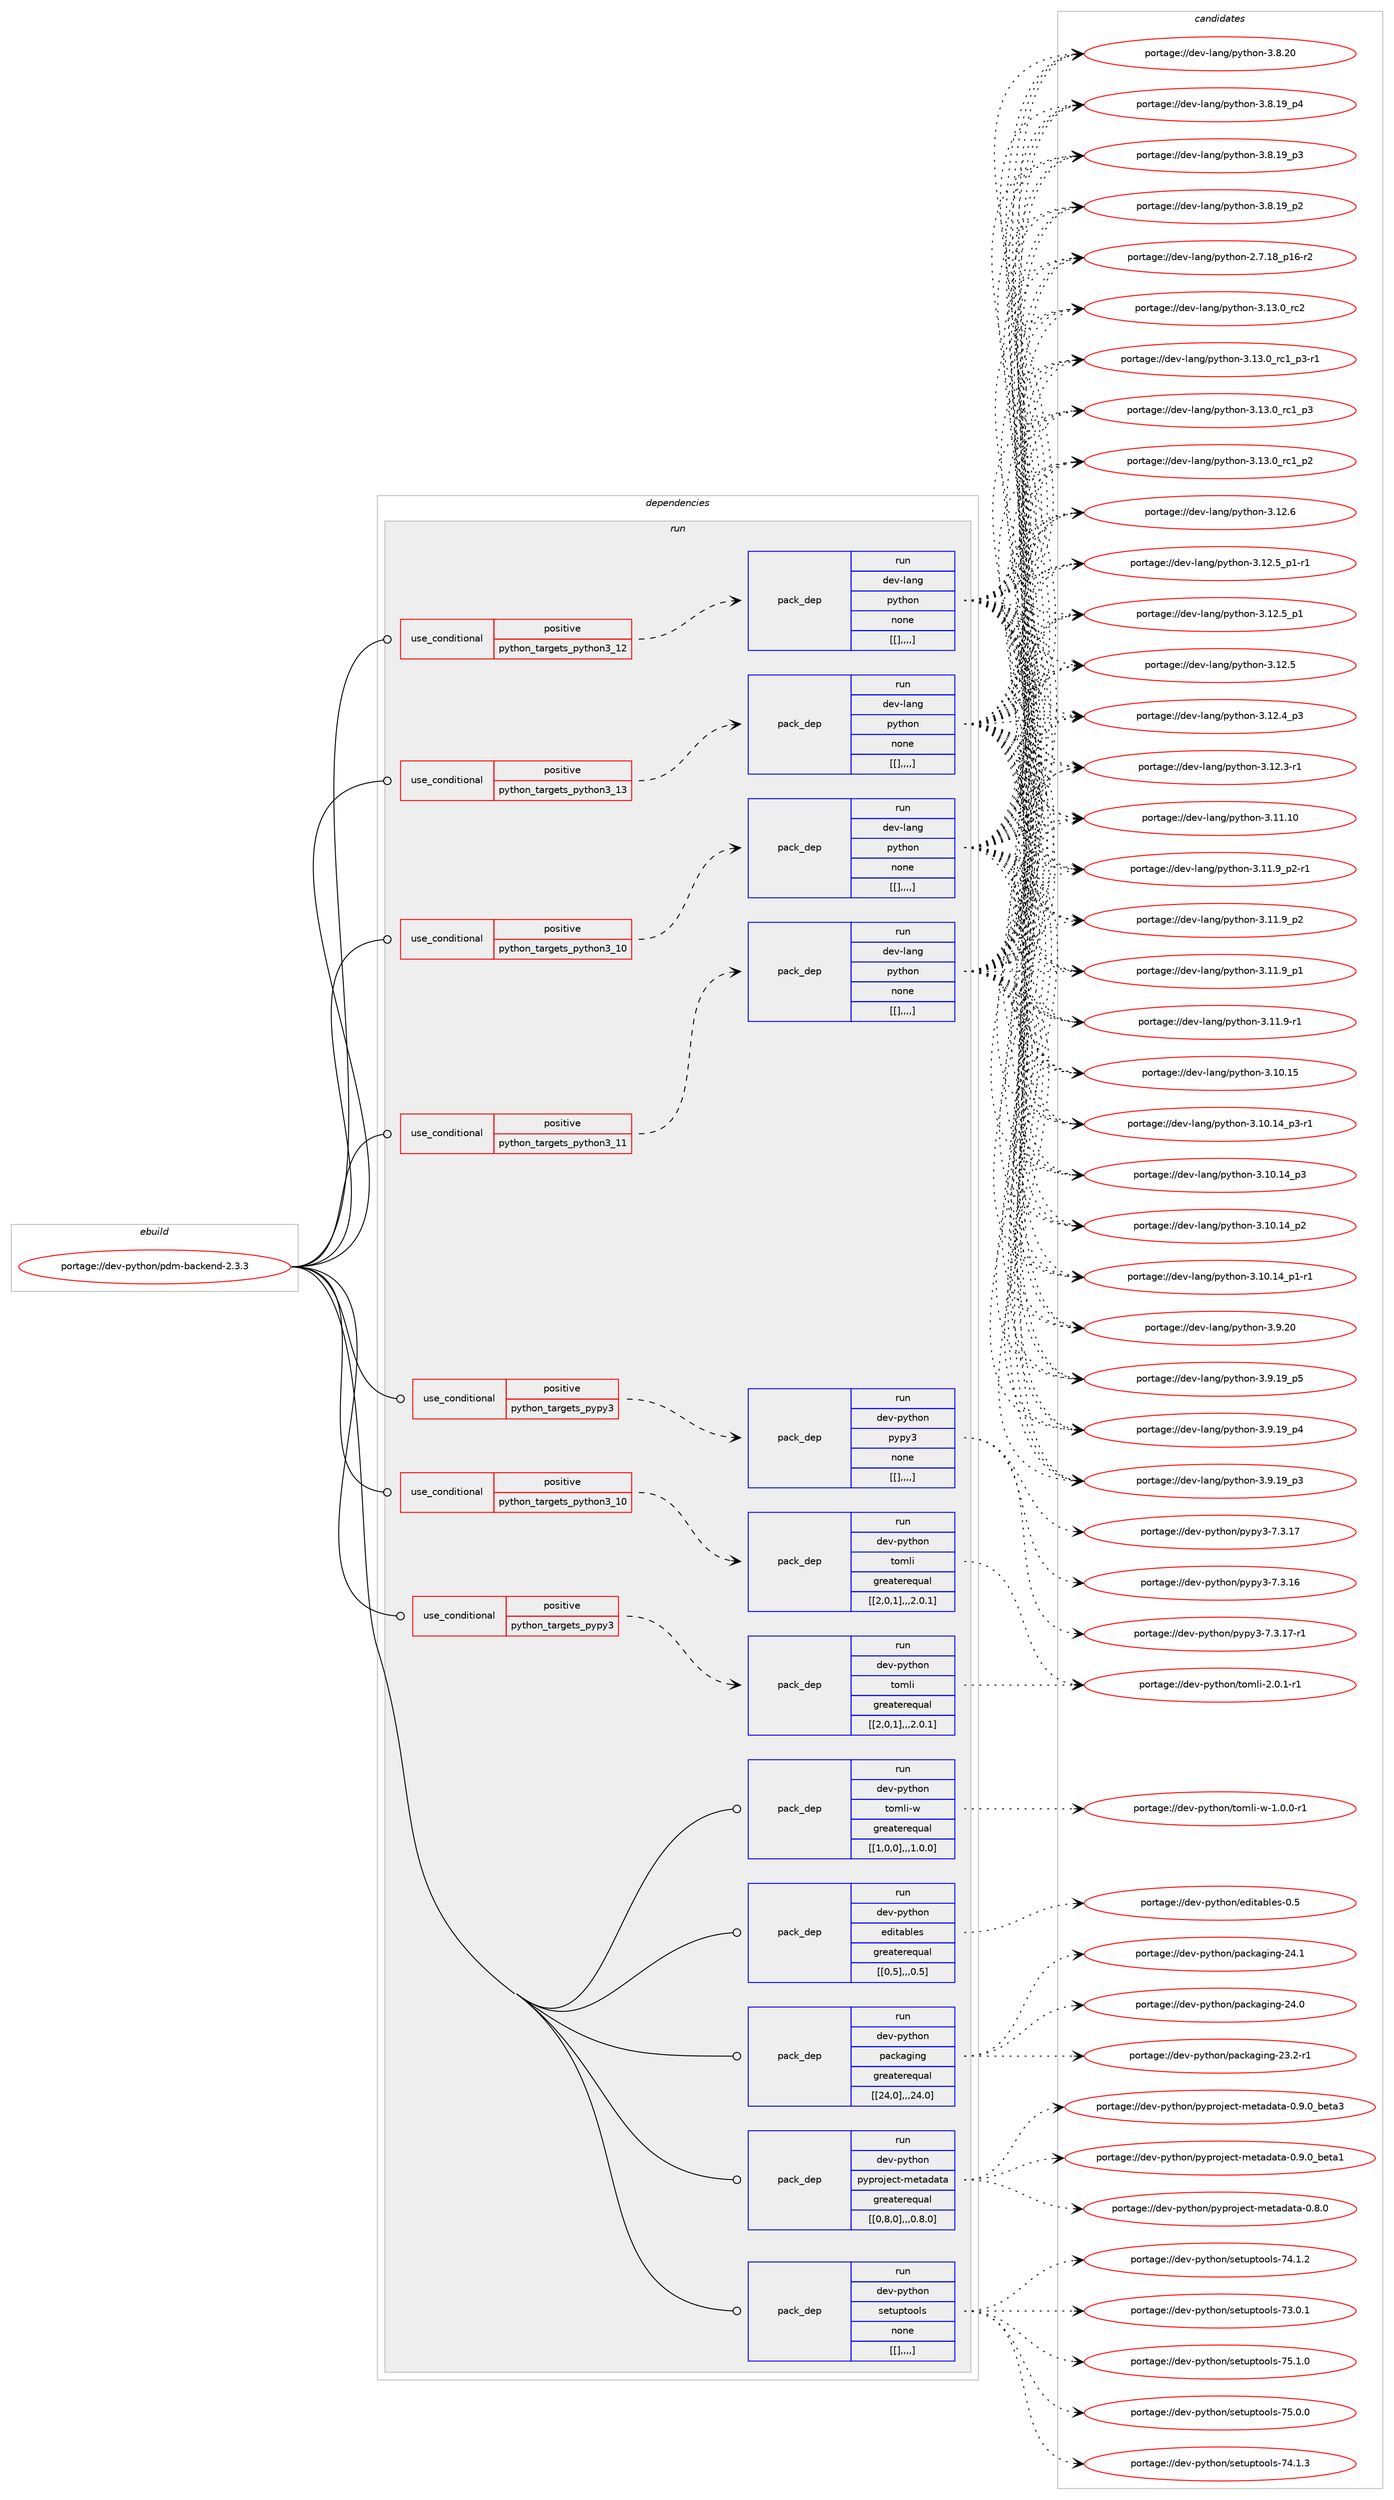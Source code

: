 digraph prolog {

# *************
# Graph options
# *************

newrank=true;
concentrate=true;
compound=true;
graph [rankdir=LR,fontname=Helvetica,fontsize=10,ranksep=1.5];#, ranksep=2.5, nodesep=0.2];
edge  [arrowhead=vee];
node  [fontname=Helvetica,fontsize=10];

# **********
# The ebuild
# **********

subgraph cluster_leftcol {
color=gray;
label=<<i>ebuild</i>>;
id [label="portage://dev-python/pdm-backend-2.3.3", color=red, width=4, href="../dev-python/pdm-backend-2.3.3.svg"];
}

# ****************
# The dependencies
# ****************

subgraph cluster_midcol {
color=gray;
label=<<i>dependencies</i>>;
subgraph cluster_compile {
fillcolor="#eeeeee";
style=filled;
label=<<i>compile</i>>;
}
subgraph cluster_compileandrun {
fillcolor="#eeeeee";
style=filled;
label=<<i>compile and run</i>>;
}
subgraph cluster_run {
fillcolor="#eeeeee";
style=filled;
label=<<i>run</i>>;
subgraph cond36507 {
dependency155154 [label=<<TABLE BORDER="0" CELLBORDER="1" CELLSPACING="0" CELLPADDING="4"><TR><TD ROWSPAN="3" CELLPADDING="10">use_conditional</TD></TR><TR><TD>positive</TD></TR><TR><TD>python_targets_pypy3</TD></TR></TABLE>>, shape=none, color=red];
subgraph pack117427 {
dependency155155 [label=<<TABLE BORDER="0" CELLBORDER="1" CELLSPACING="0" CELLPADDING="4" WIDTH="220"><TR><TD ROWSPAN="6" CELLPADDING="30">pack_dep</TD></TR><TR><TD WIDTH="110">run</TD></TR><TR><TD>dev-python</TD></TR><TR><TD>pypy3</TD></TR><TR><TD>none</TD></TR><TR><TD>[[],,,,]</TD></TR></TABLE>>, shape=none, color=blue];
}
dependency155154:e -> dependency155155:w [weight=20,style="dashed",arrowhead="vee"];
}
id:e -> dependency155154:w [weight=20,style="solid",arrowhead="odot"];
subgraph cond36508 {
dependency155156 [label=<<TABLE BORDER="0" CELLBORDER="1" CELLSPACING="0" CELLPADDING="4"><TR><TD ROWSPAN="3" CELLPADDING="10">use_conditional</TD></TR><TR><TD>positive</TD></TR><TR><TD>python_targets_pypy3</TD></TR></TABLE>>, shape=none, color=red];
subgraph pack117428 {
dependency155157 [label=<<TABLE BORDER="0" CELLBORDER="1" CELLSPACING="0" CELLPADDING="4" WIDTH="220"><TR><TD ROWSPAN="6" CELLPADDING="30">pack_dep</TD></TR><TR><TD WIDTH="110">run</TD></TR><TR><TD>dev-python</TD></TR><TR><TD>tomli</TD></TR><TR><TD>greaterequal</TD></TR><TR><TD>[[2,0,1],,,2.0.1]</TD></TR></TABLE>>, shape=none, color=blue];
}
dependency155156:e -> dependency155157:w [weight=20,style="dashed",arrowhead="vee"];
}
id:e -> dependency155156:w [weight=20,style="solid",arrowhead="odot"];
subgraph cond36509 {
dependency155158 [label=<<TABLE BORDER="0" CELLBORDER="1" CELLSPACING="0" CELLPADDING="4"><TR><TD ROWSPAN="3" CELLPADDING="10">use_conditional</TD></TR><TR><TD>positive</TD></TR><TR><TD>python_targets_python3_10</TD></TR></TABLE>>, shape=none, color=red];
subgraph pack117429 {
dependency155159 [label=<<TABLE BORDER="0" CELLBORDER="1" CELLSPACING="0" CELLPADDING="4" WIDTH="220"><TR><TD ROWSPAN="6" CELLPADDING="30">pack_dep</TD></TR><TR><TD WIDTH="110">run</TD></TR><TR><TD>dev-lang</TD></TR><TR><TD>python</TD></TR><TR><TD>none</TD></TR><TR><TD>[[],,,,]</TD></TR></TABLE>>, shape=none, color=blue];
}
dependency155158:e -> dependency155159:w [weight=20,style="dashed",arrowhead="vee"];
}
id:e -> dependency155158:w [weight=20,style="solid",arrowhead="odot"];
subgraph cond36510 {
dependency155160 [label=<<TABLE BORDER="0" CELLBORDER="1" CELLSPACING="0" CELLPADDING="4"><TR><TD ROWSPAN="3" CELLPADDING="10">use_conditional</TD></TR><TR><TD>positive</TD></TR><TR><TD>python_targets_python3_10</TD></TR></TABLE>>, shape=none, color=red];
subgraph pack117430 {
dependency155161 [label=<<TABLE BORDER="0" CELLBORDER="1" CELLSPACING="0" CELLPADDING="4" WIDTH="220"><TR><TD ROWSPAN="6" CELLPADDING="30">pack_dep</TD></TR><TR><TD WIDTH="110">run</TD></TR><TR><TD>dev-python</TD></TR><TR><TD>tomli</TD></TR><TR><TD>greaterequal</TD></TR><TR><TD>[[2,0,1],,,2.0.1]</TD></TR></TABLE>>, shape=none, color=blue];
}
dependency155160:e -> dependency155161:w [weight=20,style="dashed",arrowhead="vee"];
}
id:e -> dependency155160:w [weight=20,style="solid",arrowhead="odot"];
subgraph cond36511 {
dependency155162 [label=<<TABLE BORDER="0" CELLBORDER="1" CELLSPACING="0" CELLPADDING="4"><TR><TD ROWSPAN="3" CELLPADDING="10">use_conditional</TD></TR><TR><TD>positive</TD></TR><TR><TD>python_targets_python3_11</TD></TR></TABLE>>, shape=none, color=red];
subgraph pack117431 {
dependency155163 [label=<<TABLE BORDER="0" CELLBORDER="1" CELLSPACING="0" CELLPADDING="4" WIDTH="220"><TR><TD ROWSPAN="6" CELLPADDING="30">pack_dep</TD></TR><TR><TD WIDTH="110">run</TD></TR><TR><TD>dev-lang</TD></TR><TR><TD>python</TD></TR><TR><TD>none</TD></TR><TR><TD>[[],,,,]</TD></TR></TABLE>>, shape=none, color=blue];
}
dependency155162:e -> dependency155163:w [weight=20,style="dashed",arrowhead="vee"];
}
id:e -> dependency155162:w [weight=20,style="solid",arrowhead="odot"];
subgraph cond36512 {
dependency155164 [label=<<TABLE BORDER="0" CELLBORDER="1" CELLSPACING="0" CELLPADDING="4"><TR><TD ROWSPAN="3" CELLPADDING="10">use_conditional</TD></TR><TR><TD>positive</TD></TR><TR><TD>python_targets_python3_12</TD></TR></TABLE>>, shape=none, color=red];
subgraph pack117432 {
dependency155165 [label=<<TABLE BORDER="0" CELLBORDER="1" CELLSPACING="0" CELLPADDING="4" WIDTH="220"><TR><TD ROWSPAN="6" CELLPADDING="30">pack_dep</TD></TR><TR><TD WIDTH="110">run</TD></TR><TR><TD>dev-lang</TD></TR><TR><TD>python</TD></TR><TR><TD>none</TD></TR><TR><TD>[[],,,,]</TD></TR></TABLE>>, shape=none, color=blue];
}
dependency155164:e -> dependency155165:w [weight=20,style="dashed",arrowhead="vee"];
}
id:e -> dependency155164:w [weight=20,style="solid",arrowhead="odot"];
subgraph cond36513 {
dependency155166 [label=<<TABLE BORDER="0" CELLBORDER="1" CELLSPACING="0" CELLPADDING="4"><TR><TD ROWSPAN="3" CELLPADDING="10">use_conditional</TD></TR><TR><TD>positive</TD></TR><TR><TD>python_targets_python3_13</TD></TR></TABLE>>, shape=none, color=red];
subgraph pack117433 {
dependency155167 [label=<<TABLE BORDER="0" CELLBORDER="1" CELLSPACING="0" CELLPADDING="4" WIDTH="220"><TR><TD ROWSPAN="6" CELLPADDING="30">pack_dep</TD></TR><TR><TD WIDTH="110">run</TD></TR><TR><TD>dev-lang</TD></TR><TR><TD>python</TD></TR><TR><TD>none</TD></TR><TR><TD>[[],,,,]</TD></TR></TABLE>>, shape=none, color=blue];
}
dependency155166:e -> dependency155167:w [weight=20,style="dashed",arrowhead="vee"];
}
id:e -> dependency155166:w [weight=20,style="solid",arrowhead="odot"];
subgraph pack117434 {
dependency155168 [label=<<TABLE BORDER="0" CELLBORDER="1" CELLSPACING="0" CELLPADDING="4" WIDTH="220"><TR><TD ROWSPAN="6" CELLPADDING="30">pack_dep</TD></TR><TR><TD WIDTH="110">run</TD></TR><TR><TD>dev-python</TD></TR><TR><TD>editables</TD></TR><TR><TD>greaterequal</TD></TR><TR><TD>[[0,5],,,0.5]</TD></TR></TABLE>>, shape=none, color=blue];
}
id:e -> dependency155168:w [weight=20,style="solid",arrowhead="odot"];
subgraph pack117435 {
dependency155169 [label=<<TABLE BORDER="0" CELLBORDER="1" CELLSPACING="0" CELLPADDING="4" WIDTH="220"><TR><TD ROWSPAN="6" CELLPADDING="30">pack_dep</TD></TR><TR><TD WIDTH="110">run</TD></TR><TR><TD>dev-python</TD></TR><TR><TD>packaging</TD></TR><TR><TD>greaterequal</TD></TR><TR><TD>[[24,0],,,24.0]</TD></TR></TABLE>>, shape=none, color=blue];
}
id:e -> dependency155169:w [weight=20,style="solid",arrowhead="odot"];
subgraph pack117436 {
dependency155170 [label=<<TABLE BORDER="0" CELLBORDER="1" CELLSPACING="0" CELLPADDING="4" WIDTH="220"><TR><TD ROWSPAN="6" CELLPADDING="30">pack_dep</TD></TR><TR><TD WIDTH="110">run</TD></TR><TR><TD>dev-python</TD></TR><TR><TD>pyproject-metadata</TD></TR><TR><TD>greaterequal</TD></TR><TR><TD>[[0,8,0],,,0.8.0]</TD></TR></TABLE>>, shape=none, color=blue];
}
id:e -> dependency155170:w [weight=20,style="solid",arrowhead="odot"];
subgraph pack117437 {
dependency155171 [label=<<TABLE BORDER="0" CELLBORDER="1" CELLSPACING="0" CELLPADDING="4" WIDTH="220"><TR><TD ROWSPAN="6" CELLPADDING="30">pack_dep</TD></TR><TR><TD WIDTH="110">run</TD></TR><TR><TD>dev-python</TD></TR><TR><TD>setuptools</TD></TR><TR><TD>none</TD></TR><TR><TD>[[],,,,]</TD></TR></TABLE>>, shape=none, color=blue];
}
id:e -> dependency155171:w [weight=20,style="solid",arrowhead="odot"];
subgraph pack117438 {
dependency155172 [label=<<TABLE BORDER="0" CELLBORDER="1" CELLSPACING="0" CELLPADDING="4" WIDTH="220"><TR><TD ROWSPAN="6" CELLPADDING="30">pack_dep</TD></TR><TR><TD WIDTH="110">run</TD></TR><TR><TD>dev-python</TD></TR><TR><TD>tomli-w</TD></TR><TR><TD>greaterequal</TD></TR><TR><TD>[[1,0,0],,,1.0.0]</TD></TR></TABLE>>, shape=none, color=blue];
}
id:e -> dependency155172:w [weight=20,style="solid",arrowhead="odot"];
}
}

# **************
# The candidates
# **************

subgraph cluster_choices {
rank=same;
color=gray;
label=<<i>candidates</i>>;

subgraph choice117427 {
color=black;
nodesep=1;
choice100101118451121211161041111104711212111212151455546514649554511449 [label="portage://dev-python/pypy3-7.3.17-r1", color=red, width=4,href="../dev-python/pypy3-7.3.17-r1.svg"];
choice10010111845112121116104111110471121211121215145554651464955 [label="portage://dev-python/pypy3-7.3.17", color=red, width=4,href="../dev-python/pypy3-7.3.17.svg"];
choice10010111845112121116104111110471121211121215145554651464954 [label="portage://dev-python/pypy3-7.3.16", color=red, width=4,href="../dev-python/pypy3-7.3.16.svg"];
dependency155155:e -> choice100101118451121211161041111104711212111212151455546514649554511449:w [style=dotted,weight="100"];
dependency155155:e -> choice10010111845112121116104111110471121211121215145554651464955:w [style=dotted,weight="100"];
dependency155155:e -> choice10010111845112121116104111110471121211121215145554651464954:w [style=dotted,weight="100"];
}
subgraph choice117428 {
color=black;
nodesep=1;
choice10010111845112121116104111110471161111091081054550464846494511449 [label="portage://dev-python/tomli-2.0.1-r1", color=red, width=4,href="../dev-python/tomli-2.0.1-r1.svg"];
dependency155157:e -> choice10010111845112121116104111110471161111091081054550464846494511449:w [style=dotted,weight="100"];
}
subgraph choice117429 {
color=black;
nodesep=1;
choice10010111845108971101034711212111610411111045514649514648951149950 [label="portage://dev-lang/python-3.13.0_rc2", color=red, width=4,href="../dev-lang/python-3.13.0_rc2.svg"];
choice1001011184510897110103471121211161041111104551464951464895114994995112514511449 [label="portage://dev-lang/python-3.13.0_rc1_p3-r1", color=red, width=4,href="../dev-lang/python-3.13.0_rc1_p3-r1.svg"];
choice100101118451089711010347112121116104111110455146495146489511499499511251 [label="portage://dev-lang/python-3.13.0_rc1_p3", color=red, width=4,href="../dev-lang/python-3.13.0_rc1_p3.svg"];
choice100101118451089711010347112121116104111110455146495146489511499499511250 [label="portage://dev-lang/python-3.13.0_rc1_p2", color=red, width=4,href="../dev-lang/python-3.13.0_rc1_p2.svg"];
choice10010111845108971101034711212111610411111045514649504654 [label="portage://dev-lang/python-3.12.6", color=red, width=4,href="../dev-lang/python-3.12.6.svg"];
choice1001011184510897110103471121211161041111104551464950465395112494511449 [label="portage://dev-lang/python-3.12.5_p1-r1", color=red, width=4,href="../dev-lang/python-3.12.5_p1-r1.svg"];
choice100101118451089711010347112121116104111110455146495046539511249 [label="portage://dev-lang/python-3.12.5_p1", color=red, width=4,href="../dev-lang/python-3.12.5_p1.svg"];
choice10010111845108971101034711212111610411111045514649504653 [label="portage://dev-lang/python-3.12.5", color=red, width=4,href="../dev-lang/python-3.12.5.svg"];
choice100101118451089711010347112121116104111110455146495046529511251 [label="portage://dev-lang/python-3.12.4_p3", color=red, width=4,href="../dev-lang/python-3.12.4_p3.svg"];
choice100101118451089711010347112121116104111110455146495046514511449 [label="portage://dev-lang/python-3.12.3-r1", color=red, width=4,href="../dev-lang/python-3.12.3-r1.svg"];
choice1001011184510897110103471121211161041111104551464949464948 [label="portage://dev-lang/python-3.11.10", color=red, width=4,href="../dev-lang/python-3.11.10.svg"];
choice1001011184510897110103471121211161041111104551464949465795112504511449 [label="portage://dev-lang/python-3.11.9_p2-r1", color=red, width=4,href="../dev-lang/python-3.11.9_p2-r1.svg"];
choice100101118451089711010347112121116104111110455146494946579511250 [label="portage://dev-lang/python-3.11.9_p2", color=red, width=4,href="../dev-lang/python-3.11.9_p2.svg"];
choice100101118451089711010347112121116104111110455146494946579511249 [label="portage://dev-lang/python-3.11.9_p1", color=red, width=4,href="../dev-lang/python-3.11.9_p1.svg"];
choice100101118451089711010347112121116104111110455146494946574511449 [label="portage://dev-lang/python-3.11.9-r1", color=red, width=4,href="../dev-lang/python-3.11.9-r1.svg"];
choice1001011184510897110103471121211161041111104551464948464953 [label="portage://dev-lang/python-3.10.15", color=red, width=4,href="../dev-lang/python-3.10.15.svg"];
choice100101118451089711010347112121116104111110455146494846495295112514511449 [label="portage://dev-lang/python-3.10.14_p3-r1", color=red, width=4,href="../dev-lang/python-3.10.14_p3-r1.svg"];
choice10010111845108971101034711212111610411111045514649484649529511251 [label="portage://dev-lang/python-3.10.14_p3", color=red, width=4,href="../dev-lang/python-3.10.14_p3.svg"];
choice10010111845108971101034711212111610411111045514649484649529511250 [label="portage://dev-lang/python-3.10.14_p2", color=red, width=4,href="../dev-lang/python-3.10.14_p2.svg"];
choice100101118451089711010347112121116104111110455146494846495295112494511449 [label="portage://dev-lang/python-3.10.14_p1-r1", color=red, width=4,href="../dev-lang/python-3.10.14_p1-r1.svg"];
choice10010111845108971101034711212111610411111045514657465048 [label="portage://dev-lang/python-3.9.20", color=red, width=4,href="../dev-lang/python-3.9.20.svg"];
choice100101118451089711010347112121116104111110455146574649579511253 [label="portage://dev-lang/python-3.9.19_p5", color=red, width=4,href="../dev-lang/python-3.9.19_p5.svg"];
choice100101118451089711010347112121116104111110455146574649579511252 [label="portage://dev-lang/python-3.9.19_p4", color=red, width=4,href="../dev-lang/python-3.9.19_p4.svg"];
choice100101118451089711010347112121116104111110455146574649579511251 [label="portage://dev-lang/python-3.9.19_p3", color=red, width=4,href="../dev-lang/python-3.9.19_p3.svg"];
choice10010111845108971101034711212111610411111045514656465048 [label="portage://dev-lang/python-3.8.20", color=red, width=4,href="../dev-lang/python-3.8.20.svg"];
choice100101118451089711010347112121116104111110455146564649579511252 [label="portage://dev-lang/python-3.8.19_p4", color=red, width=4,href="../dev-lang/python-3.8.19_p4.svg"];
choice100101118451089711010347112121116104111110455146564649579511251 [label="portage://dev-lang/python-3.8.19_p3", color=red, width=4,href="../dev-lang/python-3.8.19_p3.svg"];
choice100101118451089711010347112121116104111110455146564649579511250 [label="portage://dev-lang/python-3.8.19_p2", color=red, width=4,href="../dev-lang/python-3.8.19_p2.svg"];
choice100101118451089711010347112121116104111110455046554649569511249544511450 [label="portage://dev-lang/python-2.7.18_p16-r2", color=red, width=4,href="../dev-lang/python-2.7.18_p16-r2.svg"];
dependency155159:e -> choice10010111845108971101034711212111610411111045514649514648951149950:w [style=dotted,weight="100"];
dependency155159:e -> choice1001011184510897110103471121211161041111104551464951464895114994995112514511449:w [style=dotted,weight="100"];
dependency155159:e -> choice100101118451089711010347112121116104111110455146495146489511499499511251:w [style=dotted,weight="100"];
dependency155159:e -> choice100101118451089711010347112121116104111110455146495146489511499499511250:w [style=dotted,weight="100"];
dependency155159:e -> choice10010111845108971101034711212111610411111045514649504654:w [style=dotted,weight="100"];
dependency155159:e -> choice1001011184510897110103471121211161041111104551464950465395112494511449:w [style=dotted,weight="100"];
dependency155159:e -> choice100101118451089711010347112121116104111110455146495046539511249:w [style=dotted,weight="100"];
dependency155159:e -> choice10010111845108971101034711212111610411111045514649504653:w [style=dotted,weight="100"];
dependency155159:e -> choice100101118451089711010347112121116104111110455146495046529511251:w [style=dotted,weight="100"];
dependency155159:e -> choice100101118451089711010347112121116104111110455146495046514511449:w [style=dotted,weight="100"];
dependency155159:e -> choice1001011184510897110103471121211161041111104551464949464948:w [style=dotted,weight="100"];
dependency155159:e -> choice1001011184510897110103471121211161041111104551464949465795112504511449:w [style=dotted,weight="100"];
dependency155159:e -> choice100101118451089711010347112121116104111110455146494946579511250:w [style=dotted,weight="100"];
dependency155159:e -> choice100101118451089711010347112121116104111110455146494946579511249:w [style=dotted,weight="100"];
dependency155159:e -> choice100101118451089711010347112121116104111110455146494946574511449:w [style=dotted,weight="100"];
dependency155159:e -> choice1001011184510897110103471121211161041111104551464948464953:w [style=dotted,weight="100"];
dependency155159:e -> choice100101118451089711010347112121116104111110455146494846495295112514511449:w [style=dotted,weight="100"];
dependency155159:e -> choice10010111845108971101034711212111610411111045514649484649529511251:w [style=dotted,weight="100"];
dependency155159:e -> choice10010111845108971101034711212111610411111045514649484649529511250:w [style=dotted,weight="100"];
dependency155159:e -> choice100101118451089711010347112121116104111110455146494846495295112494511449:w [style=dotted,weight="100"];
dependency155159:e -> choice10010111845108971101034711212111610411111045514657465048:w [style=dotted,weight="100"];
dependency155159:e -> choice100101118451089711010347112121116104111110455146574649579511253:w [style=dotted,weight="100"];
dependency155159:e -> choice100101118451089711010347112121116104111110455146574649579511252:w [style=dotted,weight="100"];
dependency155159:e -> choice100101118451089711010347112121116104111110455146574649579511251:w [style=dotted,weight="100"];
dependency155159:e -> choice10010111845108971101034711212111610411111045514656465048:w [style=dotted,weight="100"];
dependency155159:e -> choice100101118451089711010347112121116104111110455146564649579511252:w [style=dotted,weight="100"];
dependency155159:e -> choice100101118451089711010347112121116104111110455146564649579511251:w [style=dotted,weight="100"];
dependency155159:e -> choice100101118451089711010347112121116104111110455146564649579511250:w [style=dotted,weight="100"];
dependency155159:e -> choice100101118451089711010347112121116104111110455046554649569511249544511450:w [style=dotted,weight="100"];
}
subgraph choice117430 {
color=black;
nodesep=1;
choice10010111845112121116104111110471161111091081054550464846494511449 [label="portage://dev-python/tomli-2.0.1-r1", color=red, width=4,href="../dev-python/tomli-2.0.1-r1.svg"];
dependency155161:e -> choice10010111845112121116104111110471161111091081054550464846494511449:w [style=dotted,weight="100"];
}
subgraph choice117431 {
color=black;
nodesep=1;
choice10010111845108971101034711212111610411111045514649514648951149950 [label="portage://dev-lang/python-3.13.0_rc2", color=red, width=4,href="../dev-lang/python-3.13.0_rc2.svg"];
choice1001011184510897110103471121211161041111104551464951464895114994995112514511449 [label="portage://dev-lang/python-3.13.0_rc1_p3-r1", color=red, width=4,href="../dev-lang/python-3.13.0_rc1_p3-r1.svg"];
choice100101118451089711010347112121116104111110455146495146489511499499511251 [label="portage://dev-lang/python-3.13.0_rc1_p3", color=red, width=4,href="../dev-lang/python-3.13.0_rc1_p3.svg"];
choice100101118451089711010347112121116104111110455146495146489511499499511250 [label="portage://dev-lang/python-3.13.0_rc1_p2", color=red, width=4,href="../dev-lang/python-3.13.0_rc1_p2.svg"];
choice10010111845108971101034711212111610411111045514649504654 [label="portage://dev-lang/python-3.12.6", color=red, width=4,href="../dev-lang/python-3.12.6.svg"];
choice1001011184510897110103471121211161041111104551464950465395112494511449 [label="portage://dev-lang/python-3.12.5_p1-r1", color=red, width=4,href="../dev-lang/python-3.12.5_p1-r1.svg"];
choice100101118451089711010347112121116104111110455146495046539511249 [label="portage://dev-lang/python-3.12.5_p1", color=red, width=4,href="../dev-lang/python-3.12.5_p1.svg"];
choice10010111845108971101034711212111610411111045514649504653 [label="portage://dev-lang/python-3.12.5", color=red, width=4,href="../dev-lang/python-3.12.5.svg"];
choice100101118451089711010347112121116104111110455146495046529511251 [label="portage://dev-lang/python-3.12.4_p3", color=red, width=4,href="../dev-lang/python-3.12.4_p3.svg"];
choice100101118451089711010347112121116104111110455146495046514511449 [label="portage://dev-lang/python-3.12.3-r1", color=red, width=4,href="../dev-lang/python-3.12.3-r1.svg"];
choice1001011184510897110103471121211161041111104551464949464948 [label="portage://dev-lang/python-3.11.10", color=red, width=4,href="../dev-lang/python-3.11.10.svg"];
choice1001011184510897110103471121211161041111104551464949465795112504511449 [label="portage://dev-lang/python-3.11.9_p2-r1", color=red, width=4,href="../dev-lang/python-3.11.9_p2-r1.svg"];
choice100101118451089711010347112121116104111110455146494946579511250 [label="portage://dev-lang/python-3.11.9_p2", color=red, width=4,href="../dev-lang/python-3.11.9_p2.svg"];
choice100101118451089711010347112121116104111110455146494946579511249 [label="portage://dev-lang/python-3.11.9_p1", color=red, width=4,href="../dev-lang/python-3.11.9_p1.svg"];
choice100101118451089711010347112121116104111110455146494946574511449 [label="portage://dev-lang/python-3.11.9-r1", color=red, width=4,href="../dev-lang/python-3.11.9-r1.svg"];
choice1001011184510897110103471121211161041111104551464948464953 [label="portage://dev-lang/python-3.10.15", color=red, width=4,href="../dev-lang/python-3.10.15.svg"];
choice100101118451089711010347112121116104111110455146494846495295112514511449 [label="portage://dev-lang/python-3.10.14_p3-r1", color=red, width=4,href="../dev-lang/python-3.10.14_p3-r1.svg"];
choice10010111845108971101034711212111610411111045514649484649529511251 [label="portage://dev-lang/python-3.10.14_p3", color=red, width=4,href="../dev-lang/python-3.10.14_p3.svg"];
choice10010111845108971101034711212111610411111045514649484649529511250 [label="portage://dev-lang/python-3.10.14_p2", color=red, width=4,href="../dev-lang/python-3.10.14_p2.svg"];
choice100101118451089711010347112121116104111110455146494846495295112494511449 [label="portage://dev-lang/python-3.10.14_p1-r1", color=red, width=4,href="../dev-lang/python-3.10.14_p1-r1.svg"];
choice10010111845108971101034711212111610411111045514657465048 [label="portage://dev-lang/python-3.9.20", color=red, width=4,href="../dev-lang/python-3.9.20.svg"];
choice100101118451089711010347112121116104111110455146574649579511253 [label="portage://dev-lang/python-3.9.19_p5", color=red, width=4,href="../dev-lang/python-3.9.19_p5.svg"];
choice100101118451089711010347112121116104111110455146574649579511252 [label="portage://dev-lang/python-3.9.19_p4", color=red, width=4,href="../dev-lang/python-3.9.19_p4.svg"];
choice100101118451089711010347112121116104111110455146574649579511251 [label="portage://dev-lang/python-3.9.19_p3", color=red, width=4,href="../dev-lang/python-3.9.19_p3.svg"];
choice10010111845108971101034711212111610411111045514656465048 [label="portage://dev-lang/python-3.8.20", color=red, width=4,href="../dev-lang/python-3.8.20.svg"];
choice100101118451089711010347112121116104111110455146564649579511252 [label="portage://dev-lang/python-3.8.19_p4", color=red, width=4,href="../dev-lang/python-3.8.19_p4.svg"];
choice100101118451089711010347112121116104111110455146564649579511251 [label="portage://dev-lang/python-3.8.19_p3", color=red, width=4,href="../dev-lang/python-3.8.19_p3.svg"];
choice100101118451089711010347112121116104111110455146564649579511250 [label="portage://dev-lang/python-3.8.19_p2", color=red, width=4,href="../dev-lang/python-3.8.19_p2.svg"];
choice100101118451089711010347112121116104111110455046554649569511249544511450 [label="portage://dev-lang/python-2.7.18_p16-r2", color=red, width=4,href="../dev-lang/python-2.7.18_p16-r2.svg"];
dependency155163:e -> choice10010111845108971101034711212111610411111045514649514648951149950:w [style=dotted,weight="100"];
dependency155163:e -> choice1001011184510897110103471121211161041111104551464951464895114994995112514511449:w [style=dotted,weight="100"];
dependency155163:e -> choice100101118451089711010347112121116104111110455146495146489511499499511251:w [style=dotted,weight="100"];
dependency155163:e -> choice100101118451089711010347112121116104111110455146495146489511499499511250:w [style=dotted,weight="100"];
dependency155163:e -> choice10010111845108971101034711212111610411111045514649504654:w [style=dotted,weight="100"];
dependency155163:e -> choice1001011184510897110103471121211161041111104551464950465395112494511449:w [style=dotted,weight="100"];
dependency155163:e -> choice100101118451089711010347112121116104111110455146495046539511249:w [style=dotted,weight="100"];
dependency155163:e -> choice10010111845108971101034711212111610411111045514649504653:w [style=dotted,weight="100"];
dependency155163:e -> choice100101118451089711010347112121116104111110455146495046529511251:w [style=dotted,weight="100"];
dependency155163:e -> choice100101118451089711010347112121116104111110455146495046514511449:w [style=dotted,weight="100"];
dependency155163:e -> choice1001011184510897110103471121211161041111104551464949464948:w [style=dotted,weight="100"];
dependency155163:e -> choice1001011184510897110103471121211161041111104551464949465795112504511449:w [style=dotted,weight="100"];
dependency155163:e -> choice100101118451089711010347112121116104111110455146494946579511250:w [style=dotted,weight="100"];
dependency155163:e -> choice100101118451089711010347112121116104111110455146494946579511249:w [style=dotted,weight="100"];
dependency155163:e -> choice100101118451089711010347112121116104111110455146494946574511449:w [style=dotted,weight="100"];
dependency155163:e -> choice1001011184510897110103471121211161041111104551464948464953:w [style=dotted,weight="100"];
dependency155163:e -> choice100101118451089711010347112121116104111110455146494846495295112514511449:w [style=dotted,weight="100"];
dependency155163:e -> choice10010111845108971101034711212111610411111045514649484649529511251:w [style=dotted,weight="100"];
dependency155163:e -> choice10010111845108971101034711212111610411111045514649484649529511250:w [style=dotted,weight="100"];
dependency155163:e -> choice100101118451089711010347112121116104111110455146494846495295112494511449:w [style=dotted,weight="100"];
dependency155163:e -> choice10010111845108971101034711212111610411111045514657465048:w [style=dotted,weight="100"];
dependency155163:e -> choice100101118451089711010347112121116104111110455146574649579511253:w [style=dotted,weight="100"];
dependency155163:e -> choice100101118451089711010347112121116104111110455146574649579511252:w [style=dotted,weight="100"];
dependency155163:e -> choice100101118451089711010347112121116104111110455146574649579511251:w [style=dotted,weight="100"];
dependency155163:e -> choice10010111845108971101034711212111610411111045514656465048:w [style=dotted,weight="100"];
dependency155163:e -> choice100101118451089711010347112121116104111110455146564649579511252:w [style=dotted,weight="100"];
dependency155163:e -> choice100101118451089711010347112121116104111110455146564649579511251:w [style=dotted,weight="100"];
dependency155163:e -> choice100101118451089711010347112121116104111110455146564649579511250:w [style=dotted,weight="100"];
dependency155163:e -> choice100101118451089711010347112121116104111110455046554649569511249544511450:w [style=dotted,weight="100"];
}
subgraph choice117432 {
color=black;
nodesep=1;
choice10010111845108971101034711212111610411111045514649514648951149950 [label="portage://dev-lang/python-3.13.0_rc2", color=red, width=4,href="../dev-lang/python-3.13.0_rc2.svg"];
choice1001011184510897110103471121211161041111104551464951464895114994995112514511449 [label="portage://dev-lang/python-3.13.0_rc1_p3-r1", color=red, width=4,href="../dev-lang/python-3.13.0_rc1_p3-r1.svg"];
choice100101118451089711010347112121116104111110455146495146489511499499511251 [label="portage://dev-lang/python-3.13.0_rc1_p3", color=red, width=4,href="../dev-lang/python-3.13.0_rc1_p3.svg"];
choice100101118451089711010347112121116104111110455146495146489511499499511250 [label="portage://dev-lang/python-3.13.0_rc1_p2", color=red, width=4,href="../dev-lang/python-3.13.0_rc1_p2.svg"];
choice10010111845108971101034711212111610411111045514649504654 [label="portage://dev-lang/python-3.12.6", color=red, width=4,href="../dev-lang/python-3.12.6.svg"];
choice1001011184510897110103471121211161041111104551464950465395112494511449 [label="portage://dev-lang/python-3.12.5_p1-r1", color=red, width=4,href="../dev-lang/python-3.12.5_p1-r1.svg"];
choice100101118451089711010347112121116104111110455146495046539511249 [label="portage://dev-lang/python-3.12.5_p1", color=red, width=4,href="../dev-lang/python-3.12.5_p1.svg"];
choice10010111845108971101034711212111610411111045514649504653 [label="portage://dev-lang/python-3.12.5", color=red, width=4,href="../dev-lang/python-3.12.5.svg"];
choice100101118451089711010347112121116104111110455146495046529511251 [label="portage://dev-lang/python-3.12.4_p3", color=red, width=4,href="../dev-lang/python-3.12.4_p3.svg"];
choice100101118451089711010347112121116104111110455146495046514511449 [label="portage://dev-lang/python-3.12.3-r1", color=red, width=4,href="../dev-lang/python-3.12.3-r1.svg"];
choice1001011184510897110103471121211161041111104551464949464948 [label="portage://dev-lang/python-3.11.10", color=red, width=4,href="../dev-lang/python-3.11.10.svg"];
choice1001011184510897110103471121211161041111104551464949465795112504511449 [label="portage://dev-lang/python-3.11.9_p2-r1", color=red, width=4,href="../dev-lang/python-3.11.9_p2-r1.svg"];
choice100101118451089711010347112121116104111110455146494946579511250 [label="portage://dev-lang/python-3.11.9_p2", color=red, width=4,href="../dev-lang/python-3.11.9_p2.svg"];
choice100101118451089711010347112121116104111110455146494946579511249 [label="portage://dev-lang/python-3.11.9_p1", color=red, width=4,href="../dev-lang/python-3.11.9_p1.svg"];
choice100101118451089711010347112121116104111110455146494946574511449 [label="portage://dev-lang/python-3.11.9-r1", color=red, width=4,href="../dev-lang/python-3.11.9-r1.svg"];
choice1001011184510897110103471121211161041111104551464948464953 [label="portage://dev-lang/python-3.10.15", color=red, width=4,href="../dev-lang/python-3.10.15.svg"];
choice100101118451089711010347112121116104111110455146494846495295112514511449 [label="portage://dev-lang/python-3.10.14_p3-r1", color=red, width=4,href="../dev-lang/python-3.10.14_p3-r1.svg"];
choice10010111845108971101034711212111610411111045514649484649529511251 [label="portage://dev-lang/python-3.10.14_p3", color=red, width=4,href="../dev-lang/python-3.10.14_p3.svg"];
choice10010111845108971101034711212111610411111045514649484649529511250 [label="portage://dev-lang/python-3.10.14_p2", color=red, width=4,href="../dev-lang/python-3.10.14_p2.svg"];
choice100101118451089711010347112121116104111110455146494846495295112494511449 [label="portage://dev-lang/python-3.10.14_p1-r1", color=red, width=4,href="../dev-lang/python-3.10.14_p1-r1.svg"];
choice10010111845108971101034711212111610411111045514657465048 [label="portage://dev-lang/python-3.9.20", color=red, width=4,href="../dev-lang/python-3.9.20.svg"];
choice100101118451089711010347112121116104111110455146574649579511253 [label="portage://dev-lang/python-3.9.19_p5", color=red, width=4,href="../dev-lang/python-3.9.19_p5.svg"];
choice100101118451089711010347112121116104111110455146574649579511252 [label="portage://dev-lang/python-3.9.19_p4", color=red, width=4,href="../dev-lang/python-3.9.19_p4.svg"];
choice100101118451089711010347112121116104111110455146574649579511251 [label="portage://dev-lang/python-3.9.19_p3", color=red, width=4,href="../dev-lang/python-3.9.19_p3.svg"];
choice10010111845108971101034711212111610411111045514656465048 [label="portage://dev-lang/python-3.8.20", color=red, width=4,href="../dev-lang/python-3.8.20.svg"];
choice100101118451089711010347112121116104111110455146564649579511252 [label="portage://dev-lang/python-3.8.19_p4", color=red, width=4,href="../dev-lang/python-3.8.19_p4.svg"];
choice100101118451089711010347112121116104111110455146564649579511251 [label="portage://dev-lang/python-3.8.19_p3", color=red, width=4,href="../dev-lang/python-3.8.19_p3.svg"];
choice100101118451089711010347112121116104111110455146564649579511250 [label="portage://dev-lang/python-3.8.19_p2", color=red, width=4,href="../dev-lang/python-3.8.19_p2.svg"];
choice100101118451089711010347112121116104111110455046554649569511249544511450 [label="portage://dev-lang/python-2.7.18_p16-r2", color=red, width=4,href="../dev-lang/python-2.7.18_p16-r2.svg"];
dependency155165:e -> choice10010111845108971101034711212111610411111045514649514648951149950:w [style=dotted,weight="100"];
dependency155165:e -> choice1001011184510897110103471121211161041111104551464951464895114994995112514511449:w [style=dotted,weight="100"];
dependency155165:e -> choice100101118451089711010347112121116104111110455146495146489511499499511251:w [style=dotted,weight="100"];
dependency155165:e -> choice100101118451089711010347112121116104111110455146495146489511499499511250:w [style=dotted,weight="100"];
dependency155165:e -> choice10010111845108971101034711212111610411111045514649504654:w [style=dotted,weight="100"];
dependency155165:e -> choice1001011184510897110103471121211161041111104551464950465395112494511449:w [style=dotted,weight="100"];
dependency155165:e -> choice100101118451089711010347112121116104111110455146495046539511249:w [style=dotted,weight="100"];
dependency155165:e -> choice10010111845108971101034711212111610411111045514649504653:w [style=dotted,weight="100"];
dependency155165:e -> choice100101118451089711010347112121116104111110455146495046529511251:w [style=dotted,weight="100"];
dependency155165:e -> choice100101118451089711010347112121116104111110455146495046514511449:w [style=dotted,weight="100"];
dependency155165:e -> choice1001011184510897110103471121211161041111104551464949464948:w [style=dotted,weight="100"];
dependency155165:e -> choice1001011184510897110103471121211161041111104551464949465795112504511449:w [style=dotted,weight="100"];
dependency155165:e -> choice100101118451089711010347112121116104111110455146494946579511250:w [style=dotted,weight="100"];
dependency155165:e -> choice100101118451089711010347112121116104111110455146494946579511249:w [style=dotted,weight="100"];
dependency155165:e -> choice100101118451089711010347112121116104111110455146494946574511449:w [style=dotted,weight="100"];
dependency155165:e -> choice1001011184510897110103471121211161041111104551464948464953:w [style=dotted,weight="100"];
dependency155165:e -> choice100101118451089711010347112121116104111110455146494846495295112514511449:w [style=dotted,weight="100"];
dependency155165:e -> choice10010111845108971101034711212111610411111045514649484649529511251:w [style=dotted,weight="100"];
dependency155165:e -> choice10010111845108971101034711212111610411111045514649484649529511250:w [style=dotted,weight="100"];
dependency155165:e -> choice100101118451089711010347112121116104111110455146494846495295112494511449:w [style=dotted,weight="100"];
dependency155165:e -> choice10010111845108971101034711212111610411111045514657465048:w [style=dotted,weight="100"];
dependency155165:e -> choice100101118451089711010347112121116104111110455146574649579511253:w [style=dotted,weight="100"];
dependency155165:e -> choice100101118451089711010347112121116104111110455146574649579511252:w [style=dotted,weight="100"];
dependency155165:e -> choice100101118451089711010347112121116104111110455146574649579511251:w [style=dotted,weight="100"];
dependency155165:e -> choice10010111845108971101034711212111610411111045514656465048:w [style=dotted,weight="100"];
dependency155165:e -> choice100101118451089711010347112121116104111110455146564649579511252:w [style=dotted,weight="100"];
dependency155165:e -> choice100101118451089711010347112121116104111110455146564649579511251:w [style=dotted,weight="100"];
dependency155165:e -> choice100101118451089711010347112121116104111110455146564649579511250:w [style=dotted,weight="100"];
dependency155165:e -> choice100101118451089711010347112121116104111110455046554649569511249544511450:w [style=dotted,weight="100"];
}
subgraph choice117433 {
color=black;
nodesep=1;
choice10010111845108971101034711212111610411111045514649514648951149950 [label="portage://dev-lang/python-3.13.0_rc2", color=red, width=4,href="../dev-lang/python-3.13.0_rc2.svg"];
choice1001011184510897110103471121211161041111104551464951464895114994995112514511449 [label="portage://dev-lang/python-3.13.0_rc1_p3-r1", color=red, width=4,href="../dev-lang/python-3.13.0_rc1_p3-r1.svg"];
choice100101118451089711010347112121116104111110455146495146489511499499511251 [label="portage://dev-lang/python-3.13.0_rc1_p3", color=red, width=4,href="../dev-lang/python-3.13.0_rc1_p3.svg"];
choice100101118451089711010347112121116104111110455146495146489511499499511250 [label="portage://dev-lang/python-3.13.0_rc1_p2", color=red, width=4,href="../dev-lang/python-3.13.0_rc1_p2.svg"];
choice10010111845108971101034711212111610411111045514649504654 [label="portage://dev-lang/python-3.12.6", color=red, width=4,href="../dev-lang/python-3.12.6.svg"];
choice1001011184510897110103471121211161041111104551464950465395112494511449 [label="portage://dev-lang/python-3.12.5_p1-r1", color=red, width=4,href="../dev-lang/python-3.12.5_p1-r1.svg"];
choice100101118451089711010347112121116104111110455146495046539511249 [label="portage://dev-lang/python-3.12.5_p1", color=red, width=4,href="../dev-lang/python-3.12.5_p1.svg"];
choice10010111845108971101034711212111610411111045514649504653 [label="portage://dev-lang/python-3.12.5", color=red, width=4,href="../dev-lang/python-3.12.5.svg"];
choice100101118451089711010347112121116104111110455146495046529511251 [label="portage://dev-lang/python-3.12.4_p3", color=red, width=4,href="../dev-lang/python-3.12.4_p3.svg"];
choice100101118451089711010347112121116104111110455146495046514511449 [label="portage://dev-lang/python-3.12.3-r1", color=red, width=4,href="../dev-lang/python-3.12.3-r1.svg"];
choice1001011184510897110103471121211161041111104551464949464948 [label="portage://dev-lang/python-3.11.10", color=red, width=4,href="../dev-lang/python-3.11.10.svg"];
choice1001011184510897110103471121211161041111104551464949465795112504511449 [label="portage://dev-lang/python-3.11.9_p2-r1", color=red, width=4,href="../dev-lang/python-3.11.9_p2-r1.svg"];
choice100101118451089711010347112121116104111110455146494946579511250 [label="portage://dev-lang/python-3.11.9_p2", color=red, width=4,href="../dev-lang/python-3.11.9_p2.svg"];
choice100101118451089711010347112121116104111110455146494946579511249 [label="portage://dev-lang/python-3.11.9_p1", color=red, width=4,href="../dev-lang/python-3.11.9_p1.svg"];
choice100101118451089711010347112121116104111110455146494946574511449 [label="portage://dev-lang/python-3.11.9-r1", color=red, width=4,href="../dev-lang/python-3.11.9-r1.svg"];
choice1001011184510897110103471121211161041111104551464948464953 [label="portage://dev-lang/python-3.10.15", color=red, width=4,href="../dev-lang/python-3.10.15.svg"];
choice100101118451089711010347112121116104111110455146494846495295112514511449 [label="portage://dev-lang/python-3.10.14_p3-r1", color=red, width=4,href="../dev-lang/python-3.10.14_p3-r1.svg"];
choice10010111845108971101034711212111610411111045514649484649529511251 [label="portage://dev-lang/python-3.10.14_p3", color=red, width=4,href="../dev-lang/python-3.10.14_p3.svg"];
choice10010111845108971101034711212111610411111045514649484649529511250 [label="portage://dev-lang/python-3.10.14_p2", color=red, width=4,href="../dev-lang/python-3.10.14_p2.svg"];
choice100101118451089711010347112121116104111110455146494846495295112494511449 [label="portage://dev-lang/python-3.10.14_p1-r1", color=red, width=4,href="../dev-lang/python-3.10.14_p1-r1.svg"];
choice10010111845108971101034711212111610411111045514657465048 [label="portage://dev-lang/python-3.9.20", color=red, width=4,href="../dev-lang/python-3.9.20.svg"];
choice100101118451089711010347112121116104111110455146574649579511253 [label="portage://dev-lang/python-3.9.19_p5", color=red, width=4,href="../dev-lang/python-3.9.19_p5.svg"];
choice100101118451089711010347112121116104111110455146574649579511252 [label="portage://dev-lang/python-3.9.19_p4", color=red, width=4,href="../dev-lang/python-3.9.19_p4.svg"];
choice100101118451089711010347112121116104111110455146574649579511251 [label="portage://dev-lang/python-3.9.19_p3", color=red, width=4,href="../dev-lang/python-3.9.19_p3.svg"];
choice10010111845108971101034711212111610411111045514656465048 [label="portage://dev-lang/python-3.8.20", color=red, width=4,href="../dev-lang/python-3.8.20.svg"];
choice100101118451089711010347112121116104111110455146564649579511252 [label="portage://dev-lang/python-3.8.19_p4", color=red, width=4,href="../dev-lang/python-3.8.19_p4.svg"];
choice100101118451089711010347112121116104111110455146564649579511251 [label="portage://dev-lang/python-3.8.19_p3", color=red, width=4,href="../dev-lang/python-3.8.19_p3.svg"];
choice100101118451089711010347112121116104111110455146564649579511250 [label="portage://dev-lang/python-3.8.19_p2", color=red, width=4,href="../dev-lang/python-3.8.19_p2.svg"];
choice100101118451089711010347112121116104111110455046554649569511249544511450 [label="portage://dev-lang/python-2.7.18_p16-r2", color=red, width=4,href="../dev-lang/python-2.7.18_p16-r2.svg"];
dependency155167:e -> choice10010111845108971101034711212111610411111045514649514648951149950:w [style=dotted,weight="100"];
dependency155167:e -> choice1001011184510897110103471121211161041111104551464951464895114994995112514511449:w [style=dotted,weight="100"];
dependency155167:e -> choice100101118451089711010347112121116104111110455146495146489511499499511251:w [style=dotted,weight="100"];
dependency155167:e -> choice100101118451089711010347112121116104111110455146495146489511499499511250:w [style=dotted,weight="100"];
dependency155167:e -> choice10010111845108971101034711212111610411111045514649504654:w [style=dotted,weight="100"];
dependency155167:e -> choice1001011184510897110103471121211161041111104551464950465395112494511449:w [style=dotted,weight="100"];
dependency155167:e -> choice100101118451089711010347112121116104111110455146495046539511249:w [style=dotted,weight="100"];
dependency155167:e -> choice10010111845108971101034711212111610411111045514649504653:w [style=dotted,weight="100"];
dependency155167:e -> choice100101118451089711010347112121116104111110455146495046529511251:w [style=dotted,weight="100"];
dependency155167:e -> choice100101118451089711010347112121116104111110455146495046514511449:w [style=dotted,weight="100"];
dependency155167:e -> choice1001011184510897110103471121211161041111104551464949464948:w [style=dotted,weight="100"];
dependency155167:e -> choice1001011184510897110103471121211161041111104551464949465795112504511449:w [style=dotted,weight="100"];
dependency155167:e -> choice100101118451089711010347112121116104111110455146494946579511250:w [style=dotted,weight="100"];
dependency155167:e -> choice100101118451089711010347112121116104111110455146494946579511249:w [style=dotted,weight="100"];
dependency155167:e -> choice100101118451089711010347112121116104111110455146494946574511449:w [style=dotted,weight="100"];
dependency155167:e -> choice1001011184510897110103471121211161041111104551464948464953:w [style=dotted,weight="100"];
dependency155167:e -> choice100101118451089711010347112121116104111110455146494846495295112514511449:w [style=dotted,weight="100"];
dependency155167:e -> choice10010111845108971101034711212111610411111045514649484649529511251:w [style=dotted,weight="100"];
dependency155167:e -> choice10010111845108971101034711212111610411111045514649484649529511250:w [style=dotted,weight="100"];
dependency155167:e -> choice100101118451089711010347112121116104111110455146494846495295112494511449:w [style=dotted,weight="100"];
dependency155167:e -> choice10010111845108971101034711212111610411111045514657465048:w [style=dotted,weight="100"];
dependency155167:e -> choice100101118451089711010347112121116104111110455146574649579511253:w [style=dotted,weight="100"];
dependency155167:e -> choice100101118451089711010347112121116104111110455146574649579511252:w [style=dotted,weight="100"];
dependency155167:e -> choice100101118451089711010347112121116104111110455146574649579511251:w [style=dotted,weight="100"];
dependency155167:e -> choice10010111845108971101034711212111610411111045514656465048:w [style=dotted,weight="100"];
dependency155167:e -> choice100101118451089711010347112121116104111110455146564649579511252:w [style=dotted,weight="100"];
dependency155167:e -> choice100101118451089711010347112121116104111110455146564649579511251:w [style=dotted,weight="100"];
dependency155167:e -> choice100101118451089711010347112121116104111110455146564649579511250:w [style=dotted,weight="100"];
dependency155167:e -> choice100101118451089711010347112121116104111110455046554649569511249544511450:w [style=dotted,weight="100"];
}
subgraph choice117434 {
color=black;
nodesep=1;
choice1001011184511212111610411111047101100105116979810810111545484653 [label="portage://dev-python/editables-0.5", color=red, width=4,href="../dev-python/editables-0.5.svg"];
dependency155168:e -> choice1001011184511212111610411111047101100105116979810810111545484653:w [style=dotted,weight="100"];
}
subgraph choice117435 {
color=black;
nodesep=1;
choice10010111845112121116104111110471129799107971031051101034550524649 [label="portage://dev-python/packaging-24.1", color=red, width=4,href="../dev-python/packaging-24.1.svg"];
choice10010111845112121116104111110471129799107971031051101034550524648 [label="portage://dev-python/packaging-24.0", color=red, width=4,href="../dev-python/packaging-24.0.svg"];
choice100101118451121211161041111104711297991079710310511010345505146504511449 [label="portage://dev-python/packaging-23.2-r1", color=red, width=4,href="../dev-python/packaging-23.2-r1.svg"];
dependency155169:e -> choice10010111845112121116104111110471129799107971031051101034550524649:w [style=dotted,weight="100"];
dependency155169:e -> choice10010111845112121116104111110471129799107971031051101034550524648:w [style=dotted,weight="100"];
dependency155169:e -> choice100101118451121211161041111104711297991079710310511010345505146504511449:w [style=dotted,weight="100"];
}
subgraph choice117436 {
color=black;
nodesep=1;
choice1001011184511212111610411111047112121112114111106101991164510910111697100971169745484657464895981011169751 [label="portage://dev-python/pyproject-metadata-0.9.0_beta3", color=red, width=4,href="../dev-python/pyproject-metadata-0.9.0_beta3.svg"];
choice1001011184511212111610411111047112121112114111106101991164510910111697100971169745484657464895981011169749 [label="portage://dev-python/pyproject-metadata-0.9.0_beta1", color=red, width=4,href="../dev-python/pyproject-metadata-0.9.0_beta1.svg"];
choice10010111845112121116104111110471121211121141111061019911645109101116971009711697454846564648 [label="portage://dev-python/pyproject-metadata-0.8.0", color=red, width=4,href="../dev-python/pyproject-metadata-0.8.0.svg"];
dependency155170:e -> choice1001011184511212111610411111047112121112114111106101991164510910111697100971169745484657464895981011169751:w [style=dotted,weight="100"];
dependency155170:e -> choice1001011184511212111610411111047112121112114111106101991164510910111697100971169745484657464895981011169749:w [style=dotted,weight="100"];
dependency155170:e -> choice10010111845112121116104111110471121211121141111061019911645109101116971009711697454846564648:w [style=dotted,weight="100"];
}
subgraph choice117437 {
color=black;
nodesep=1;
choice100101118451121211161041111104711510111611711211611111110811545555346494648 [label="portage://dev-python/setuptools-75.1.0", color=red, width=4,href="../dev-python/setuptools-75.1.0.svg"];
choice100101118451121211161041111104711510111611711211611111110811545555346484648 [label="portage://dev-python/setuptools-75.0.0", color=red, width=4,href="../dev-python/setuptools-75.0.0.svg"];
choice100101118451121211161041111104711510111611711211611111110811545555246494651 [label="portage://dev-python/setuptools-74.1.3", color=red, width=4,href="../dev-python/setuptools-74.1.3.svg"];
choice100101118451121211161041111104711510111611711211611111110811545555246494650 [label="portage://dev-python/setuptools-74.1.2", color=red, width=4,href="../dev-python/setuptools-74.1.2.svg"];
choice100101118451121211161041111104711510111611711211611111110811545555146484649 [label="portage://dev-python/setuptools-73.0.1", color=red, width=4,href="../dev-python/setuptools-73.0.1.svg"];
dependency155171:e -> choice100101118451121211161041111104711510111611711211611111110811545555346494648:w [style=dotted,weight="100"];
dependency155171:e -> choice100101118451121211161041111104711510111611711211611111110811545555346484648:w [style=dotted,weight="100"];
dependency155171:e -> choice100101118451121211161041111104711510111611711211611111110811545555246494651:w [style=dotted,weight="100"];
dependency155171:e -> choice100101118451121211161041111104711510111611711211611111110811545555246494650:w [style=dotted,weight="100"];
dependency155171:e -> choice100101118451121211161041111104711510111611711211611111110811545555146484649:w [style=dotted,weight="100"];
}
subgraph choice117438 {
color=black;
nodesep=1;
choice1001011184511212111610411111047116111109108105451194549464846484511449 [label="portage://dev-python/tomli-w-1.0.0-r1", color=red, width=4,href="../dev-python/tomli-w-1.0.0-r1.svg"];
dependency155172:e -> choice1001011184511212111610411111047116111109108105451194549464846484511449:w [style=dotted,weight="100"];
}
}

}
